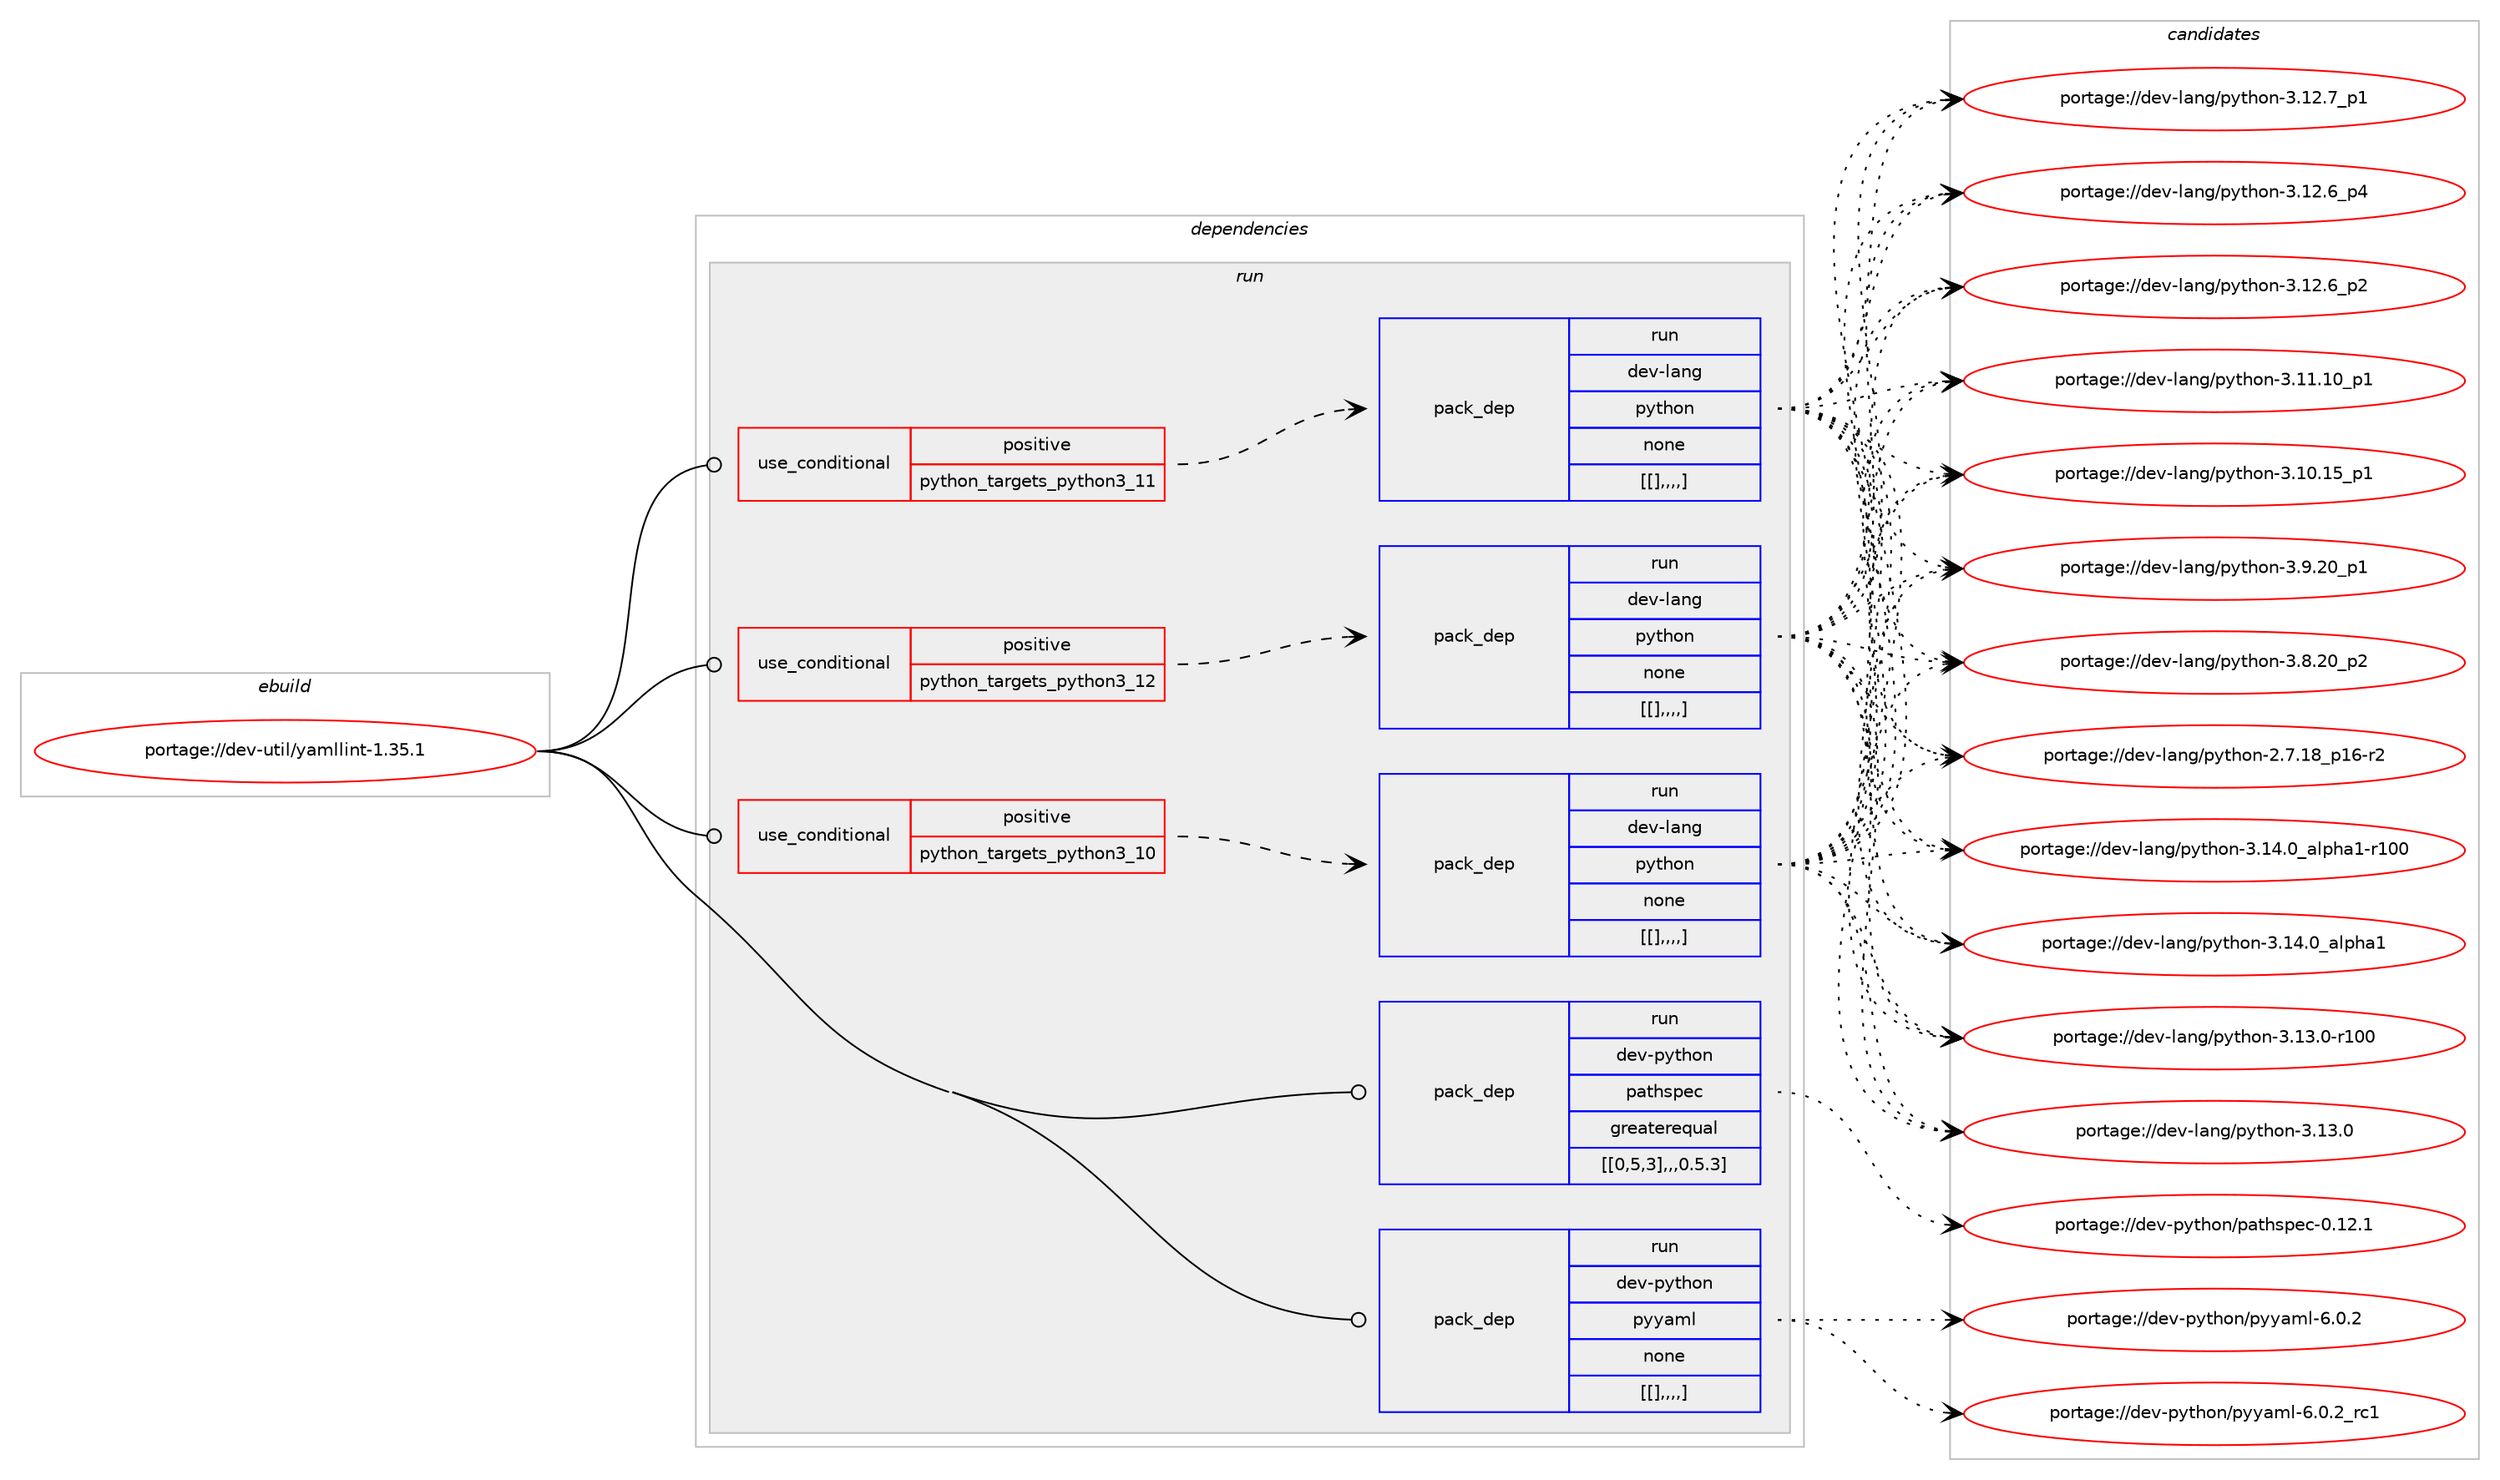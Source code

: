 digraph prolog {

# *************
# Graph options
# *************

newrank=true;
concentrate=true;
compound=true;
graph [rankdir=LR,fontname=Helvetica,fontsize=10,ranksep=1.5];#, ranksep=2.5, nodesep=0.2];
edge  [arrowhead=vee];
node  [fontname=Helvetica,fontsize=10];

# **********
# The ebuild
# **********

subgraph cluster_leftcol {
color=gray;
label=<<i>ebuild</i>>;
id [label="portage://dev-util/yamllint-1.35.1", color=red, width=4, href="../dev-util/yamllint-1.35.1.svg"];
}

# ****************
# The dependencies
# ****************

subgraph cluster_midcol {
color=gray;
label=<<i>dependencies</i>>;
subgraph cluster_compile {
fillcolor="#eeeeee";
style=filled;
label=<<i>compile</i>>;
}
subgraph cluster_compileandrun {
fillcolor="#eeeeee";
style=filled;
label=<<i>compile and run</i>>;
}
subgraph cluster_run {
fillcolor="#eeeeee";
style=filled;
label=<<i>run</i>>;
subgraph cond66732 {
dependency232642 [label=<<TABLE BORDER="0" CELLBORDER="1" CELLSPACING="0" CELLPADDING="4"><TR><TD ROWSPAN="3" CELLPADDING="10">use_conditional</TD></TR><TR><TD>positive</TD></TR><TR><TD>python_targets_python3_10</TD></TR></TABLE>>, shape=none, color=red];
subgraph pack164374 {
dependency232689 [label=<<TABLE BORDER="0" CELLBORDER="1" CELLSPACING="0" CELLPADDING="4" WIDTH="220"><TR><TD ROWSPAN="6" CELLPADDING="30">pack_dep</TD></TR><TR><TD WIDTH="110">run</TD></TR><TR><TD>dev-lang</TD></TR><TR><TD>python</TD></TR><TR><TD>none</TD></TR><TR><TD>[[],,,,]</TD></TR></TABLE>>, shape=none, color=blue];
}
dependency232642:e -> dependency232689:w [weight=20,style="dashed",arrowhead="vee"];
}
id:e -> dependency232642:w [weight=20,style="solid",arrowhead="odot"];
subgraph cond66753 {
dependency232727 [label=<<TABLE BORDER="0" CELLBORDER="1" CELLSPACING="0" CELLPADDING="4"><TR><TD ROWSPAN="3" CELLPADDING="10">use_conditional</TD></TR><TR><TD>positive</TD></TR><TR><TD>python_targets_python3_11</TD></TR></TABLE>>, shape=none, color=red];
subgraph pack164454 {
dependency232797 [label=<<TABLE BORDER="0" CELLBORDER="1" CELLSPACING="0" CELLPADDING="4" WIDTH="220"><TR><TD ROWSPAN="6" CELLPADDING="30">pack_dep</TD></TR><TR><TD WIDTH="110">run</TD></TR><TR><TD>dev-lang</TD></TR><TR><TD>python</TD></TR><TR><TD>none</TD></TR><TR><TD>[[],,,,]</TD></TR></TABLE>>, shape=none, color=blue];
}
dependency232727:e -> dependency232797:w [weight=20,style="dashed",arrowhead="vee"];
}
id:e -> dependency232727:w [weight=20,style="solid",arrowhead="odot"];
subgraph cond66788 {
dependency232835 [label=<<TABLE BORDER="0" CELLBORDER="1" CELLSPACING="0" CELLPADDING="4"><TR><TD ROWSPAN="3" CELLPADDING="10">use_conditional</TD></TR><TR><TD>positive</TD></TR><TR><TD>python_targets_python3_12</TD></TR></TABLE>>, shape=none, color=red];
subgraph pack164516 {
dependency232872 [label=<<TABLE BORDER="0" CELLBORDER="1" CELLSPACING="0" CELLPADDING="4" WIDTH="220"><TR><TD ROWSPAN="6" CELLPADDING="30">pack_dep</TD></TR><TR><TD WIDTH="110">run</TD></TR><TR><TD>dev-lang</TD></TR><TR><TD>python</TD></TR><TR><TD>none</TD></TR><TR><TD>[[],,,,]</TD></TR></TABLE>>, shape=none, color=blue];
}
dependency232835:e -> dependency232872:w [weight=20,style="dashed",arrowhead="vee"];
}
id:e -> dependency232835:w [weight=20,style="solid",arrowhead="odot"];
subgraph pack164544 {
dependency232892 [label=<<TABLE BORDER="0" CELLBORDER="1" CELLSPACING="0" CELLPADDING="4" WIDTH="220"><TR><TD ROWSPAN="6" CELLPADDING="30">pack_dep</TD></TR><TR><TD WIDTH="110">run</TD></TR><TR><TD>dev-python</TD></TR><TR><TD>pathspec</TD></TR><TR><TD>greaterequal</TD></TR><TR><TD>[[0,5,3],,,0.5.3]</TD></TR></TABLE>>, shape=none, color=blue];
}
id:e -> dependency232892:w [weight=20,style="solid",arrowhead="odot"];
subgraph pack164558 {
dependency232922 [label=<<TABLE BORDER="0" CELLBORDER="1" CELLSPACING="0" CELLPADDING="4" WIDTH="220"><TR><TD ROWSPAN="6" CELLPADDING="30">pack_dep</TD></TR><TR><TD WIDTH="110">run</TD></TR><TR><TD>dev-python</TD></TR><TR><TD>pyyaml</TD></TR><TR><TD>none</TD></TR><TR><TD>[[],,,,]</TD></TR></TABLE>>, shape=none, color=blue];
}
id:e -> dependency232922:w [weight=20,style="solid",arrowhead="odot"];
}
}

# **************
# The candidates
# **************

subgraph cluster_choices {
rank=same;
color=gray;
label=<<i>candidates</i>>;

subgraph choice163803 {
color=black;
nodesep=1;
choice100101118451089711010347112121116104111110455146495246489597108112104974945114494848 [label="portage://dev-lang/python-3.14.0_alpha1-r100", color=red, width=4,href="../dev-lang/python-3.14.0_alpha1-r100.svg"];
choice1001011184510897110103471121211161041111104551464952464895971081121049749 [label="portage://dev-lang/python-3.14.0_alpha1", color=red, width=4,href="../dev-lang/python-3.14.0_alpha1.svg"];
choice1001011184510897110103471121211161041111104551464951464845114494848 [label="portage://dev-lang/python-3.13.0-r100", color=red, width=4,href="../dev-lang/python-3.13.0-r100.svg"];
choice10010111845108971101034711212111610411111045514649514648 [label="portage://dev-lang/python-3.13.0", color=red, width=4,href="../dev-lang/python-3.13.0.svg"];
choice100101118451089711010347112121116104111110455146495046559511249 [label="portage://dev-lang/python-3.12.7_p1", color=red, width=4,href="../dev-lang/python-3.12.7_p1.svg"];
choice100101118451089711010347112121116104111110455146495046549511252 [label="portage://dev-lang/python-3.12.6_p4", color=red, width=4,href="../dev-lang/python-3.12.6_p4.svg"];
choice100101118451089711010347112121116104111110455146495046549511250 [label="portage://dev-lang/python-3.12.6_p2", color=red, width=4,href="../dev-lang/python-3.12.6_p2.svg"];
choice10010111845108971101034711212111610411111045514649494649489511249 [label="portage://dev-lang/python-3.11.10_p1", color=red, width=4,href="../dev-lang/python-3.11.10_p1.svg"];
choice10010111845108971101034711212111610411111045514649484649539511249 [label="portage://dev-lang/python-3.10.15_p1", color=red, width=4,href="../dev-lang/python-3.10.15_p1.svg"];
choice100101118451089711010347112121116104111110455146574650489511249 [label="portage://dev-lang/python-3.9.20_p1", color=red, width=4,href="../dev-lang/python-3.9.20_p1.svg"];
choice100101118451089711010347112121116104111110455146564650489511250 [label="portage://dev-lang/python-3.8.20_p2", color=red, width=4,href="../dev-lang/python-3.8.20_p2.svg"];
choice100101118451089711010347112121116104111110455046554649569511249544511450 [label="portage://dev-lang/python-2.7.18_p16-r2", color=red, width=4,href="../dev-lang/python-2.7.18_p16-r2.svg"];
dependency232689:e -> choice100101118451089711010347112121116104111110455146495246489597108112104974945114494848:w [style=dotted,weight="100"];
dependency232689:e -> choice1001011184510897110103471121211161041111104551464952464895971081121049749:w [style=dotted,weight="100"];
dependency232689:e -> choice1001011184510897110103471121211161041111104551464951464845114494848:w [style=dotted,weight="100"];
dependency232689:e -> choice10010111845108971101034711212111610411111045514649514648:w [style=dotted,weight="100"];
dependency232689:e -> choice100101118451089711010347112121116104111110455146495046559511249:w [style=dotted,weight="100"];
dependency232689:e -> choice100101118451089711010347112121116104111110455146495046549511252:w [style=dotted,weight="100"];
dependency232689:e -> choice100101118451089711010347112121116104111110455146495046549511250:w [style=dotted,weight="100"];
dependency232689:e -> choice10010111845108971101034711212111610411111045514649494649489511249:w [style=dotted,weight="100"];
dependency232689:e -> choice10010111845108971101034711212111610411111045514649484649539511249:w [style=dotted,weight="100"];
dependency232689:e -> choice100101118451089711010347112121116104111110455146574650489511249:w [style=dotted,weight="100"];
dependency232689:e -> choice100101118451089711010347112121116104111110455146564650489511250:w [style=dotted,weight="100"];
dependency232689:e -> choice100101118451089711010347112121116104111110455046554649569511249544511450:w [style=dotted,weight="100"];
}
subgraph choice163822 {
color=black;
nodesep=1;
choice100101118451089711010347112121116104111110455146495246489597108112104974945114494848 [label="portage://dev-lang/python-3.14.0_alpha1-r100", color=red, width=4,href="../dev-lang/python-3.14.0_alpha1-r100.svg"];
choice1001011184510897110103471121211161041111104551464952464895971081121049749 [label="portage://dev-lang/python-3.14.0_alpha1", color=red, width=4,href="../dev-lang/python-3.14.0_alpha1.svg"];
choice1001011184510897110103471121211161041111104551464951464845114494848 [label="portage://dev-lang/python-3.13.0-r100", color=red, width=4,href="../dev-lang/python-3.13.0-r100.svg"];
choice10010111845108971101034711212111610411111045514649514648 [label="portage://dev-lang/python-3.13.0", color=red, width=4,href="../dev-lang/python-3.13.0.svg"];
choice100101118451089711010347112121116104111110455146495046559511249 [label="portage://dev-lang/python-3.12.7_p1", color=red, width=4,href="../dev-lang/python-3.12.7_p1.svg"];
choice100101118451089711010347112121116104111110455146495046549511252 [label="portage://dev-lang/python-3.12.6_p4", color=red, width=4,href="../dev-lang/python-3.12.6_p4.svg"];
choice100101118451089711010347112121116104111110455146495046549511250 [label="portage://dev-lang/python-3.12.6_p2", color=red, width=4,href="../dev-lang/python-3.12.6_p2.svg"];
choice10010111845108971101034711212111610411111045514649494649489511249 [label="portage://dev-lang/python-3.11.10_p1", color=red, width=4,href="../dev-lang/python-3.11.10_p1.svg"];
choice10010111845108971101034711212111610411111045514649484649539511249 [label="portage://dev-lang/python-3.10.15_p1", color=red, width=4,href="../dev-lang/python-3.10.15_p1.svg"];
choice100101118451089711010347112121116104111110455146574650489511249 [label="portage://dev-lang/python-3.9.20_p1", color=red, width=4,href="../dev-lang/python-3.9.20_p1.svg"];
choice100101118451089711010347112121116104111110455146564650489511250 [label="portage://dev-lang/python-3.8.20_p2", color=red, width=4,href="../dev-lang/python-3.8.20_p2.svg"];
choice100101118451089711010347112121116104111110455046554649569511249544511450 [label="portage://dev-lang/python-2.7.18_p16-r2", color=red, width=4,href="../dev-lang/python-2.7.18_p16-r2.svg"];
dependency232797:e -> choice100101118451089711010347112121116104111110455146495246489597108112104974945114494848:w [style=dotted,weight="100"];
dependency232797:e -> choice1001011184510897110103471121211161041111104551464952464895971081121049749:w [style=dotted,weight="100"];
dependency232797:e -> choice1001011184510897110103471121211161041111104551464951464845114494848:w [style=dotted,weight="100"];
dependency232797:e -> choice10010111845108971101034711212111610411111045514649514648:w [style=dotted,weight="100"];
dependency232797:e -> choice100101118451089711010347112121116104111110455146495046559511249:w [style=dotted,weight="100"];
dependency232797:e -> choice100101118451089711010347112121116104111110455146495046549511252:w [style=dotted,weight="100"];
dependency232797:e -> choice100101118451089711010347112121116104111110455146495046549511250:w [style=dotted,weight="100"];
dependency232797:e -> choice10010111845108971101034711212111610411111045514649494649489511249:w [style=dotted,weight="100"];
dependency232797:e -> choice10010111845108971101034711212111610411111045514649484649539511249:w [style=dotted,weight="100"];
dependency232797:e -> choice100101118451089711010347112121116104111110455146574650489511249:w [style=dotted,weight="100"];
dependency232797:e -> choice100101118451089711010347112121116104111110455146564650489511250:w [style=dotted,weight="100"];
dependency232797:e -> choice100101118451089711010347112121116104111110455046554649569511249544511450:w [style=dotted,weight="100"];
}
subgraph choice163834 {
color=black;
nodesep=1;
choice100101118451089711010347112121116104111110455146495246489597108112104974945114494848 [label="portage://dev-lang/python-3.14.0_alpha1-r100", color=red, width=4,href="../dev-lang/python-3.14.0_alpha1-r100.svg"];
choice1001011184510897110103471121211161041111104551464952464895971081121049749 [label="portage://dev-lang/python-3.14.0_alpha1", color=red, width=4,href="../dev-lang/python-3.14.0_alpha1.svg"];
choice1001011184510897110103471121211161041111104551464951464845114494848 [label="portage://dev-lang/python-3.13.0-r100", color=red, width=4,href="../dev-lang/python-3.13.0-r100.svg"];
choice10010111845108971101034711212111610411111045514649514648 [label="portage://dev-lang/python-3.13.0", color=red, width=4,href="../dev-lang/python-3.13.0.svg"];
choice100101118451089711010347112121116104111110455146495046559511249 [label="portage://dev-lang/python-3.12.7_p1", color=red, width=4,href="../dev-lang/python-3.12.7_p1.svg"];
choice100101118451089711010347112121116104111110455146495046549511252 [label="portage://dev-lang/python-3.12.6_p4", color=red, width=4,href="../dev-lang/python-3.12.6_p4.svg"];
choice100101118451089711010347112121116104111110455146495046549511250 [label="portage://dev-lang/python-3.12.6_p2", color=red, width=4,href="../dev-lang/python-3.12.6_p2.svg"];
choice10010111845108971101034711212111610411111045514649494649489511249 [label="portage://dev-lang/python-3.11.10_p1", color=red, width=4,href="../dev-lang/python-3.11.10_p1.svg"];
choice10010111845108971101034711212111610411111045514649484649539511249 [label="portage://dev-lang/python-3.10.15_p1", color=red, width=4,href="../dev-lang/python-3.10.15_p1.svg"];
choice100101118451089711010347112121116104111110455146574650489511249 [label="portage://dev-lang/python-3.9.20_p1", color=red, width=4,href="../dev-lang/python-3.9.20_p1.svg"];
choice100101118451089711010347112121116104111110455146564650489511250 [label="portage://dev-lang/python-3.8.20_p2", color=red, width=4,href="../dev-lang/python-3.8.20_p2.svg"];
choice100101118451089711010347112121116104111110455046554649569511249544511450 [label="portage://dev-lang/python-2.7.18_p16-r2", color=red, width=4,href="../dev-lang/python-2.7.18_p16-r2.svg"];
dependency232872:e -> choice100101118451089711010347112121116104111110455146495246489597108112104974945114494848:w [style=dotted,weight="100"];
dependency232872:e -> choice1001011184510897110103471121211161041111104551464952464895971081121049749:w [style=dotted,weight="100"];
dependency232872:e -> choice1001011184510897110103471121211161041111104551464951464845114494848:w [style=dotted,weight="100"];
dependency232872:e -> choice10010111845108971101034711212111610411111045514649514648:w [style=dotted,weight="100"];
dependency232872:e -> choice100101118451089711010347112121116104111110455146495046559511249:w [style=dotted,weight="100"];
dependency232872:e -> choice100101118451089711010347112121116104111110455146495046549511252:w [style=dotted,weight="100"];
dependency232872:e -> choice100101118451089711010347112121116104111110455146495046549511250:w [style=dotted,weight="100"];
dependency232872:e -> choice10010111845108971101034711212111610411111045514649494649489511249:w [style=dotted,weight="100"];
dependency232872:e -> choice10010111845108971101034711212111610411111045514649484649539511249:w [style=dotted,weight="100"];
dependency232872:e -> choice100101118451089711010347112121116104111110455146574650489511249:w [style=dotted,weight="100"];
dependency232872:e -> choice100101118451089711010347112121116104111110455146564650489511250:w [style=dotted,weight="100"];
dependency232872:e -> choice100101118451089711010347112121116104111110455046554649569511249544511450:w [style=dotted,weight="100"];
}
subgraph choice163848 {
color=black;
nodesep=1;
choice1001011184511212111610411111047112971161041151121019945484649504649 [label="portage://dev-python/pathspec-0.12.1", color=red, width=4,href="../dev-python/pathspec-0.12.1.svg"];
dependency232892:e -> choice1001011184511212111610411111047112971161041151121019945484649504649:w [style=dotted,weight="100"];
}
subgraph choice163850 {
color=black;
nodesep=1;
choice100101118451121211161041111104711212112197109108455446484650951149949 [label="portage://dev-python/pyyaml-6.0.2_rc1", color=red, width=4,href="../dev-python/pyyaml-6.0.2_rc1.svg"];
choice100101118451121211161041111104711212112197109108455446484650 [label="portage://dev-python/pyyaml-6.0.2", color=red, width=4,href="../dev-python/pyyaml-6.0.2.svg"];
dependency232922:e -> choice100101118451121211161041111104711212112197109108455446484650951149949:w [style=dotted,weight="100"];
dependency232922:e -> choice100101118451121211161041111104711212112197109108455446484650:w [style=dotted,weight="100"];
}
}

}
